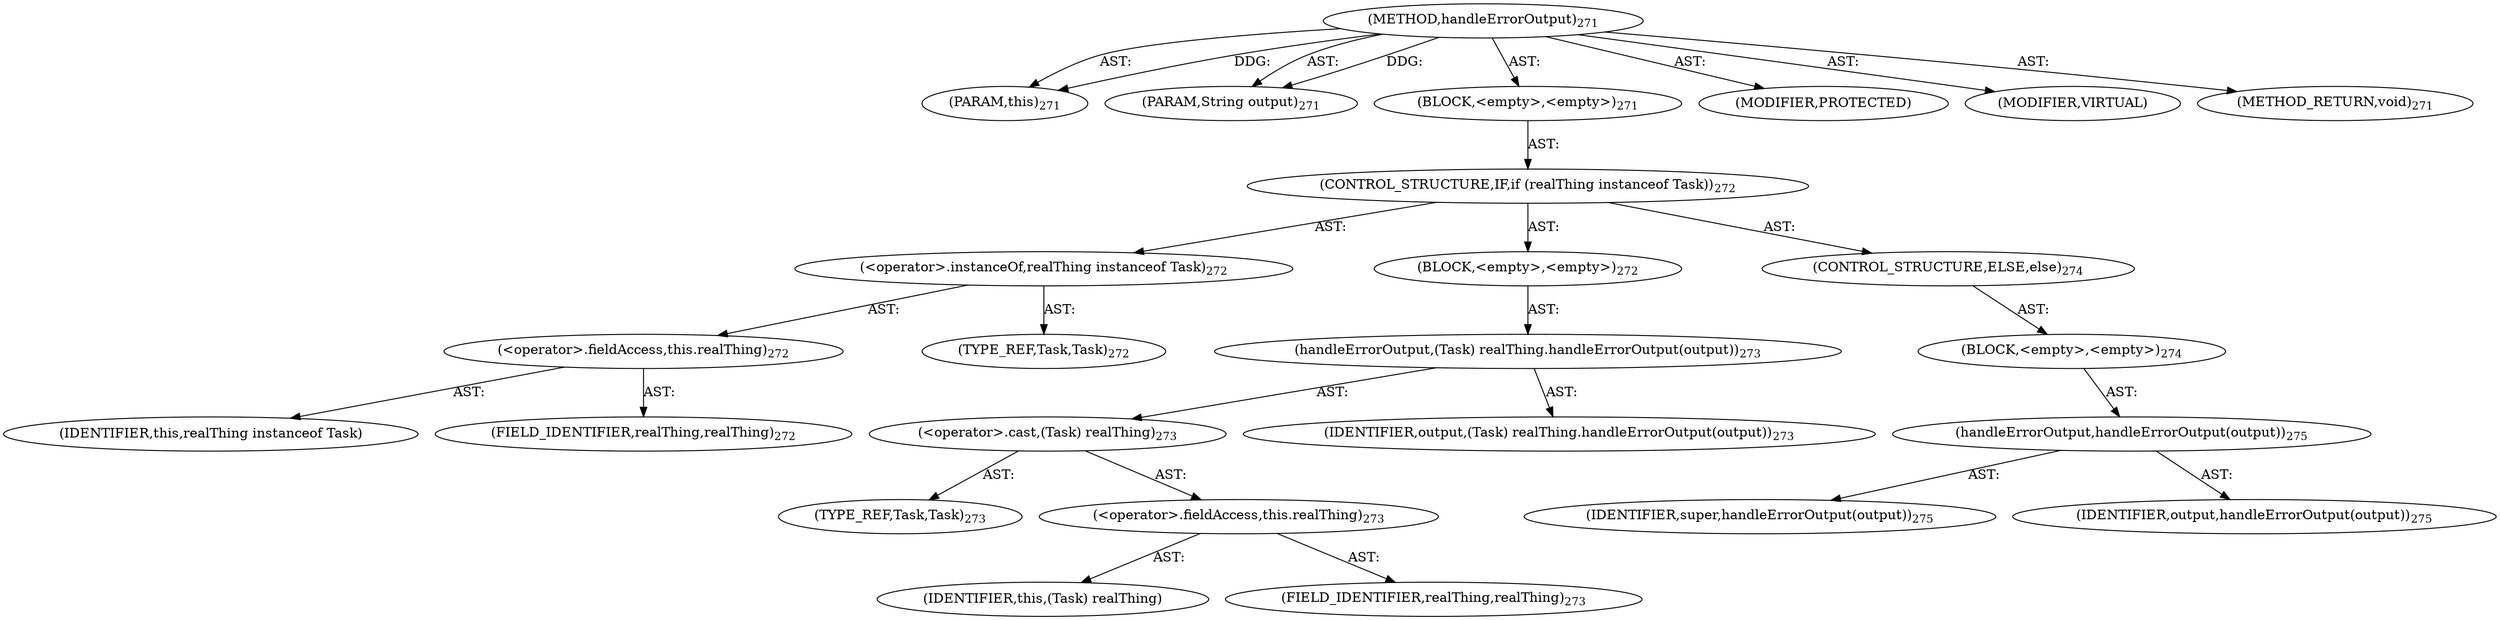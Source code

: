 digraph "handleErrorOutput" {  
"111669149708" [label = <(METHOD,handleErrorOutput)<SUB>271</SUB>> ]
"115964117022" [label = <(PARAM,this)<SUB>271</SUB>> ]
"115964117023" [label = <(PARAM,String output)<SUB>271</SUB>> ]
"25769803798" [label = <(BLOCK,&lt;empty&gt;,&lt;empty&gt;)<SUB>271</SUB>> ]
"47244640266" [label = <(CONTROL_STRUCTURE,IF,if (realThing instanceof Task))<SUB>272</SUB>> ]
"30064771139" [label = <(&lt;operator&gt;.instanceOf,realThing instanceof Task)<SUB>272</SUB>> ]
"30064771140" [label = <(&lt;operator&gt;.fieldAccess,this.realThing)<SUB>272</SUB>> ]
"68719476817" [label = <(IDENTIFIER,this,realThing instanceof Task)> ]
"55834574869" [label = <(FIELD_IDENTIFIER,realThing,realThing)<SUB>272</SUB>> ]
"180388626441" [label = <(TYPE_REF,Task,Task)<SUB>272</SUB>> ]
"25769803799" [label = <(BLOCK,&lt;empty&gt;,&lt;empty&gt;)<SUB>272</SUB>> ]
"30064771141" [label = <(handleErrorOutput,(Task) realThing.handleErrorOutput(output))<SUB>273</SUB>> ]
"30064771142" [label = <(&lt;operator&gt;.cast,(Task) realThing)<SUB>273</SUB>> ]
"180388626442" [label = <(TYPE_REF,Task,Task)<SUB>273</SUB>> ]
"30064771143" [label = <(&lt;operator&gt;.fieldAccess,this.realThing)<SUB>273</SUB>> ]
"68719476818" [label = <(IDENTIFIER,this,(Task) realThing)> ]
"55834574870" [label = <(FIELD_IDENTIFIER,realThing,realThing)<SUB>273</SUB>> ]
"68719476819" [label = <(IDENTIFIER,output,(Task) realThing.handleErrorOutput(output))<SUB>273</SUB>> ]
"47244640267" [label = <(CONTROL_STRUCTURE,ELSE,else)<SUB>274</SUB>> ]
"25769803800" [label = <(BLOCK,&lt;empty&gt;,&lt;empty&gt;)<SUB>274</SUB>> ]
"30064771144" [label = <(handleErrorOutput,handleErrorOutput(output))<SUB>275</SUB>> ]
"68719476820" [label = <(IDENTIFIER,super,handleErrorOutput(output))<SUB>275</SUB>> ]
"68719476821" [label = <(IDENTIFIER,output,handleErrorOutput(output))<SUB>275</SUB>> ]
"133143986206" [label = <(MODIFIER,PROTECTED)> ]
"133143986207" [label = <(MODIFIER,VIRTUAL)> ]
"128849018892" [label = <(METHOD_RETURN,void)<SUB>271</SUB>> ]
  "111669149708" -> "115964117022"  [ label = "AST: "] 
  "111669149708" -> "115964117023"  [ label = "AST: "] 
  "111669149708" -> "25769803798"  [ label = "AST: "] 
  "111669149708" -> "133143986206"  [ label = "AST: "] 
  "111669149708" -> "133143986207"  [ label = "AST: "] 
  "111669149708" -> "128849018892"  [ label = "AST: "] 
  "25769803798" -> "47244640266"  [ label = "AST: "] 
  "47244640266" -> "30064771139"  [ label = "AST: "] 
  "47244640266" -> "25769803799"  [ label = "AST: "] 
  "47244640266" -> "47244640267"  [ label = "AST: "] 
  "30064771139" -> "30064771140"  [ label = "AST: "] 
  "30064771139" -> "180388626441"  [ label = "AST: "] 
  "30064771140" -> "68719476817"  [ label = "AST: "] 
  "30064771140" -> "55834574869"  [ label = "AST: "] 
  "25769803799" -> "30064771141"  [ label = "AST: "] 
  "30064771141" -> "30064771142"  [ label = "AST: "] 
  "30064771141" -> "68719476819"  [ label = "AST: "] 
  "30064771142" -> "180388626442"  [ label = "AST: "] 
  "30064771142" -> "30064771143"  [ label = "AST: "] 
  "30064771143" -> "68719476818"  [ label = "AST: "] 
  "30064771143" -> "55834574870"  [ label = "AST: "] 
  "47244640267" -> "25769803800"  [ label = "AST: "] 
  "25769803800" -> "30064771144"  [ label = "AST: "] 
  "30064771144" -> "68719476820"  [ label = "AST: "] 
  "30064771144" -> "68719476821"  [ label = "AST: "] 
  "111669149708" -> "115964117022"  [ label = "DDG: "] 
  "111669149708" -> "115964117023"  [ label = "DDG: "] 
}
